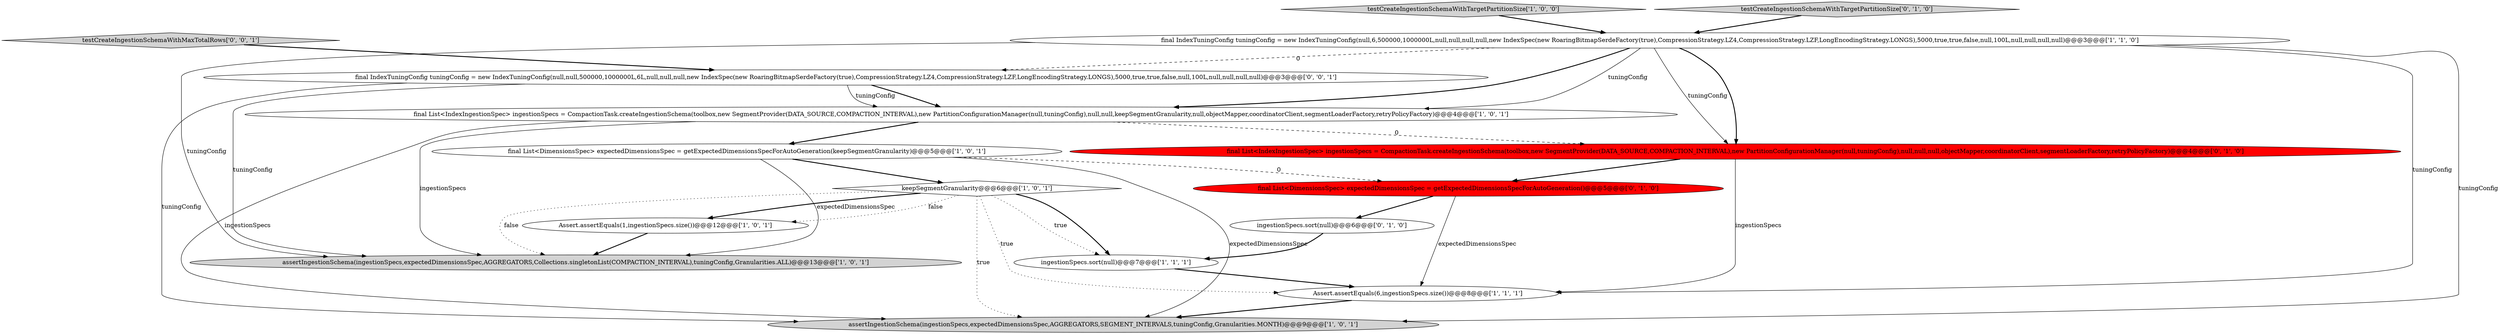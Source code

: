 digraph {
0 [style = filled, label = "assertIngestionSchema(ingestionSpecs,expectedDimensionsSpec,AGGREGATORS,SEGMENT_INTERVALS,tuningConfig,Granularities.MONTH)@@@9@@@['1', '0', '1']", fillcolor = lightgray, shape = ellipse image = "AAA0AAABBB1BBB"];
9 [style = filled, label = "keepSegmentGranularity@@@6@@@['1', '0', '1']", fillcolor = white, shape = diamond image = "AAA0AAABBB1BBB"];
6 [style = filled, label = "Assert.assertEquals(6,ingestionSpecs.size())@@@8@@@['1', '1', '1']", fillcolor = white, shape = ellipse image = "AAA0AAABBB1BBB"];
8 [style = filled, label = "final IndexTuningConfig tuningConfig = new IndexTuningConfig(null,6,500000,1000000L,null,null,null,null,new IndexSpec(new RoaringBitmapSerdeFactory(true),CompressionStrategy.LZ4,CompressionStrategy.LZF,LongEncodingStrategy.LONGS),5000,true,true,false,null,100L,null,null,null,null)@@@3@@@['1', '1', '0']", fillcolor = white, shape = ellipse image = "AAA0AAABBB1BBB"];
3 [style = filled, label = "ingestionSpecs.sort(null)@@@7@@@['1', '1', '1']", fillcolor = white, shape = ellipse image = "AAA0AAABBB1BBB"];
4 [style = filled, label = "testCreateIngestionSchemaWithTargetPartitionSize['1', '0', '0']", fillcolor = lightgray, shape = diamond image = "AAA0AAABBB1BBB"];
13 [style = filled, label = "testCreateIngestionSchemaWithTargetPartitionSize['0', '1', '0']", fillcolor = lightgray, shape = diamond image = "AAA0AAABBB2BBB"];
11 [style = filled, label = "ingestionSpecs.sort(null)@@@6@@@['0', '1', '0']", fillcolor = white, shape = ellipse image = "AAA0AAABBB2BBB"];
5 [style = filled, label = "final List<IndexIngestionSpec> ingestionSpecs = CompactionTask.createIngestionSchema(toolbox,new SegmentProvider(DATA_SOURCE,COMPACTION_INTERVAL),new PartitionConfigurationManager(null,tuningConfig),null,null,keepSegmentGranularity,null,objectMapper,coordinatorClient,segmentLoaderFactory,retryPolicyFactory)@@@4@@@['1', '0', '1']", fillcolor = white, shape = ellipse image = "AAA0AAABBB1BBB"];
1 [style = filled, label = "assertIngestionSchema(ingestionSpecs,expectedDimensionsSpec,AGGREGATORS,Collections.singletonList(COMPACTION_INTERVAL),tuningConfig,Granularities.ALL)@@@13@@@['1', '0', '1']", fillcolor = lightgray, shape = ellipse image = "AAA0AAABBB1BBB"];
10 [style = filled, label = "final List<IndexIngestionSpec> ingestionSpecs = CompactionTask.createIngestionSchema(toolbox,new SegmentProvider(DATA_SOURCE,COMPACTION_INTERVAL),new PartitionConfigurationManager(null,tuningConfig),null,null,null,objectMapper,coordinatorClient,segmentLoaderFactory,retryPolicyFactory)@@@4@@@['0', '1', '0']", fillcolor = red, shape = ellipse image = "AAA1AAABBB2BBB"];
2 [style = filled, label = "final List<DimensionsSpec> expectedDimensionsSpec = getExpectedDimensionsSpecForAutoGeneration(keepSegmentGranularity)@@@5@@@['1', '0', '1']", fillcolor = white, shape = ellipse image = "AAA0AAABBB1BBB"];
14 [style = filled, label = "testCreateIngestionSchemaWithMaxTotalRows['0', '0', '1']", fillcolor = lightgray, shape = diamond image = "AAA0AAABBB3BBB"];
12 [style = filled, label = "final List<DimensionsSpec> expectedDimensionsSpec = getExpectedDimensionsSpecForAutoGeneration()@@@5@@@['0', '1', '0']", fillcolor = red, shape = ellipse image = "AAA1AAABBB2BBB"];
15 [style = filled, label = "final IndexTuningConfig tuningConfig = new IndexTuningConfig(null,null,500000,1000000L,6L,null,null,null,new IndexSpec(new RoaringBitmapSerdeFactory(true),CompressionStrategy.LZ4,CompressionStrategy.LZF,LongEncodingStrategy.LONGS),5000,true,true,false,null,100L,null,null,null,null)@@@3@@@['0', '0', '1']", fillcolor = white, shape = ellipse image = "AAA0AAABBB3BBB"];
7 [style = filled, label = "Assert.assertEquals(1,ingestionSpecs.size())@@@12@@@['1', '0', '1']", fillcolor = white, shape = ellipse image = "AAA0AAABBB1BBB"];
8->10 [style = bold, label=""];
15->0 [style = solid, label="tuningConfig"];
9->0 [style = dotted, label="true"];
7->1 [style = bold, label=""];
5->0 [style = solid, label="ingestionSpecs"];
8->10 [style = solid, label="tuningConfig"];
8->15 [style = dashed, label="0"];
12->11 [style = bold, label=""];
3->6 [style = bold, label=""];
10->6 [style = solid, label="ingestionSpecs"];
6->0 [style = bold, label=""];
2->0 [style = solid, label="expectedDimensionsSpec"];
2->9 [style = bold, label=""];
9->7 [style = bold, label=""];
9->6 [style = dotted, label="true"];
8->1 [style = solid, label="tuningConfig"];
15->5 [style = bold, label=""];
8->0 [style = solid, label="tuningConfig"];
5->1 [style = solid, label="ingestionSpecs"];
9->7 [style = dotted, label="false"];
8->5 [style = solid, label="tuningConfig"];
8->6 [style = solid, label="tuningConfig"];
2->12 [style = dashed, label="0"];
5->2 [style = bold, label=""];
8->5 [style = bold, label=""];
5->10 [style = dashed, label="0"];
11->3 [style = bold, label=""];
10->12 [style = bold, label=""];
15->5 [style = solid, label="tuningConfig"];
9->3 [style = bold, label=""];
4->8 [style = bold, label=""];
14->15 [style = bold, label=""];
2->1 [style = solid, label="expectedDimensionsSpec"];
9->3 [style = dotted, label="true"];
13->8 [style = bold, label=""];
15->1 [style = solid, label="tuningConfig"];
12->6 [style = solid, label="expectedDimensionsSpec"];
9->1 [style = dotted, label="false"];
}
